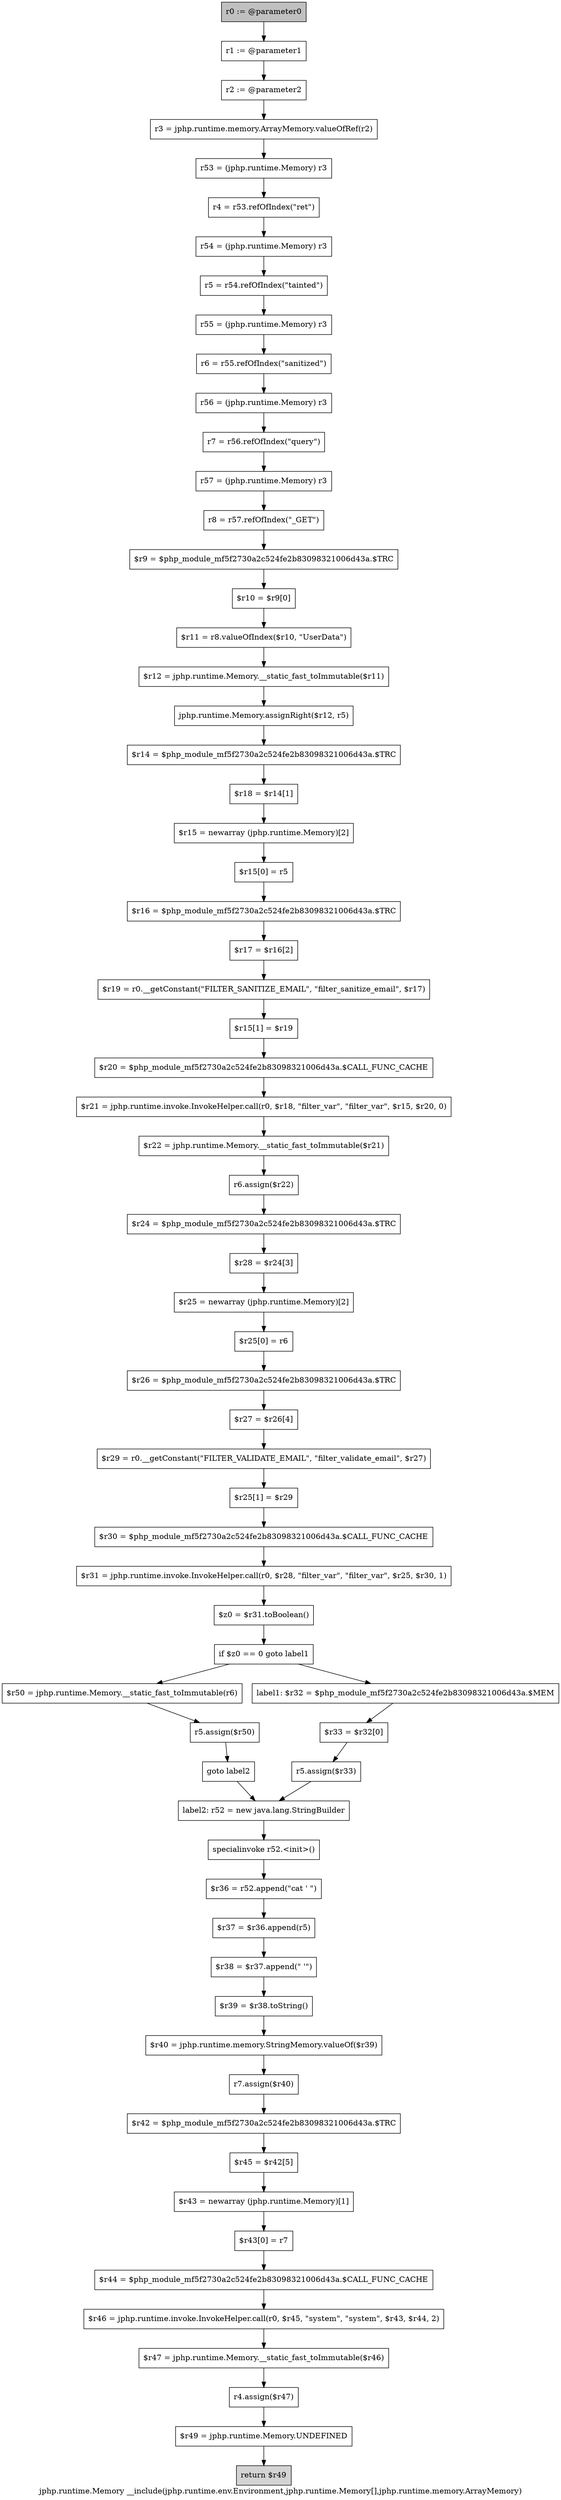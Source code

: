 digraph "jphp.runtime.Memory __include(jphp.runtime.env.Environment,jphp.runtime.Memory[],jphp.runtime.memory.ArrayMemory)" {
    label="jphp.runtime.Memory __include(jphp.runtime.env.Environment,jphp.runtime.Memory[],jphp.runtime.memory.ArrayMemory)";
    node [shape=box];
    "0" [style=filled,fillcolor=gray,label="r0 := @parameter0",];
    "1" [label="r1 := @parameter1",];
    "0"->"1";
    "2" [label="r2 := @parameter2",];
    "1"->"2";
    "3" [label="r3 = jphp.runtime.memory.ArrayMemory.valueOfRef(r2)",];
    "2"->"3";
    "4" [label="r53 = (jphp.runtime.Memory) r3",];
    "3"->"4";
    "5" [label="r4 = r53.refOfIndex(\"ret\")",];
    "4"->"5";
    "6" [label="r54 = (jphp.runtime.Memory) r3",];
    "5"->"6";
    "7" [label="r5 = r54.refOfIndex(\"tainted\")",];
    "6"->"7";
    "8" [label="r55 = (jphp.runtime.Memory) r3",];
    "7"->"8";
    "9" [label="r6 = r55.refOfIndex(\"sanitized\")",];
    "8"->"9";
    "10" [label="r56 = (jphp.runtime.Memory) r3",];
    "9"->"10";
    "11" [label="r7 = r56.refOfIndex(\"query\")",];
    "10"->"11";
    "12" [label="r57 = (jphp.runtime.Memory) r3",];
    "11"->"12";
    "13" [label="r8 = r57.refOfIndex(\"_GET\")",];
    "12"->"13";
    "14" [label="$r9 = $php_module_mf5f2730a2c524fe2b83098321006d43a.$TRC",];
    "13"->"14";
    "15" [label="$r10 = $r9[0]",];
    "14"->"15";
    "16" [label="$r11 = r8.valueOfIndex($r10, \"UserData\")",];
    "15"->"16";
    "17" [label="$r12 = jphp.runtime.Memory.__static_fast_toImmutable($r11)",];
    "16"->"17";
    "18" [label="jphp.runtime.Memory.assignRight($r12, r5)",];
    "17"->"18";
    "19" [label="$r14 = $php_module_mf5f2730a2c524fe2b83098321006d43a.$TRC",];
    "18"->"19";
    "20" [label="$r18 = $r14[1]",];
    "19"->"20";
    "21" [label="$r15 = newarray (jphp.runtime.Memory)[2]",];
    "20"->"21";
    "22" [label="$r15[0] = r5",];
    "21"->"22";
    "23" [label="$r16 = $php_module_mf5f2730a2c524fe2b83098321006d43a.$TRC",];
    "22"->"23";
    "24" [label="$r17 = $r16[2]",];
    "23"->"24";
    "25" [label="$r19 = r0.__getConstant(\"FILTER_SANITIZE_EMAIL\", \"filter_sanitize_email\", $r17)",];
    "24"->"25";
    "26" [label="$r15[1] = $r19",];
    "25"->"26";
    "27" [label="$r20 = $php_module_mf5f2730a2c524fe2b83098321006d43a.$CALL_FUNC_CACHE",];
    "26"->"27";
    "28" [label="$r21 = jphp.runtime.invoke.InvokeHelper.call(r0, $r18, \"filter_var\", \"filter_var\", $r15, $r20, 0)",];
    "27"->"28";
    "29" [label="$r22 = jphp.runtime.Memory.__static_fast_toImmutable($r21)",];
    "28"->"29";
    "30" [label="r6.assign($r22)",];
    "29"->"30";
    "31" [label="$r24 = $php_module_mf5f2730a2c524fe2b83098321006d43a.$TRC",];
    "30"->"31";
    "32" [label="$r28 = $r24[3]",];
    "31"->"32";
    "33" [label="$r25 = newarray (jphp.runtime.Memory)[2]",];
    "32"->"33";
    "34" [label="$r25[0] = r6",];
    "33"->"34";
    "35" [label="$r26 = $php_module_mf5f2730a2c524fe2b83098321006d43a.$TRC",];
    "34"->"35";
    "36" [label="$r27 = $r26[4]",];
    "35"->"36";
    "37" [label="$r29 = r0.__getConstant(\"FILTER_VALIDATE_EMAIL\", \"filter_validate_email\", $r27)",];
    "36"->"37";
    "38" [label="$r25[1] = $r29",];
    "37"->"38";
    "39" [label="$r30 = $php_module_mf5f2730a2c524fe2b83098321006d43a.$CALL_FUNC_CACHE",];
    "38"->"39";
    "40" [label="$r31 = jphp.runtime.invoke.InvokeHelper.call(r0, $r28, \"filter_var\", \"filter_var\", $r25, $r30, 1)",];
    "39"->"40";
    "41" [label="$z0 = $r31.toBoolean()",];
    "40"->"41";
    "42" [label="if $z0 == 0 goto label1",];
    "41"->"42";
    "43" [label="$r50 = jphp.runtime.Memory.__static_fast_toImmutable(r6)",];
    "42"->"43";
    "46" [label="label1: $r32 = $php_module_mf5f2730a2c524fe2b83098321006d43a.$MEM",];
    "42"->"46";
    "44" [label="r5.assign($r50)",];
    "43"->"44";
    "45" [label="goto label2",];
    "44"->"45";
    "49" [label="label2: r52 = new java.lang.StringBuilder",];
    "45"->"49";
    "47" [label="$r33 = $r32[0]",];
    "46"->"47";
    "48" [label="r5.assign($r33)",];
    "47"->"48";
    "48"->"49";
    "50" [label="specialinvoke r52.<init>()",];
    "49"->"50";
    "51" [label="$r36 = r52.append(\"cat \' \")",];
    "50"->"51";
    "52" [label="$r37 = $r36.append(r5)",];
    "51"->"52";
    "53" [label="$r38 = $r37.append(\" \'\")",];
    "52"->"53";
    "54" [label="$r39 = $r38.toString()",];
    "53"->"54";
    "55" [label="$r40 = jphp.runtime.memory.StringMemory.valueOf($r39)",];
    "54"->"55";
    "56" [label="r7.assign($r40)",];
    "55"->"56";
    "57" [label="$r42 = $php_module_mf5f2730a2c524fe2b83098321006d43a.$TRC",];
    "56"->"57";
    "58" [label="$r45 = $r42[5]",];
    "57"->"58";
    "59" [label="$r43 = newarray (jphp.runtime.Memory)[1]",];
    "58"->"59";
    "60" [label="$r43[0] = r7",];
    "59"->"60";
    "61" [label="$r44 = $php_module_mf5f2730a2c524fe2b83098321006d43a.$CALL_FUNC_CACHE",];
    "60"->"61";
    "62" [label="$r46 = jphp.runtime.invoke.InvokeHelper.call(r0, $r45, \"system\", \"system\", $r43, $r44, 2)",];
    "61"->"62";
    "63" [label="$r47 = jphp.runtime.Memory.__static_fast_toImmutable($r46)",];
    "62"->"63";
    "64" [label="r4.assign($r47)",];
    "63"->"64";
    "65" [label="$r49 = jphp.runtime.Memory.UNDEFINED",];
    "64"->"65";
    "66" [style=filled,fillcolor=lightgray,label="return $r49",];
    "65"->"66";
}
